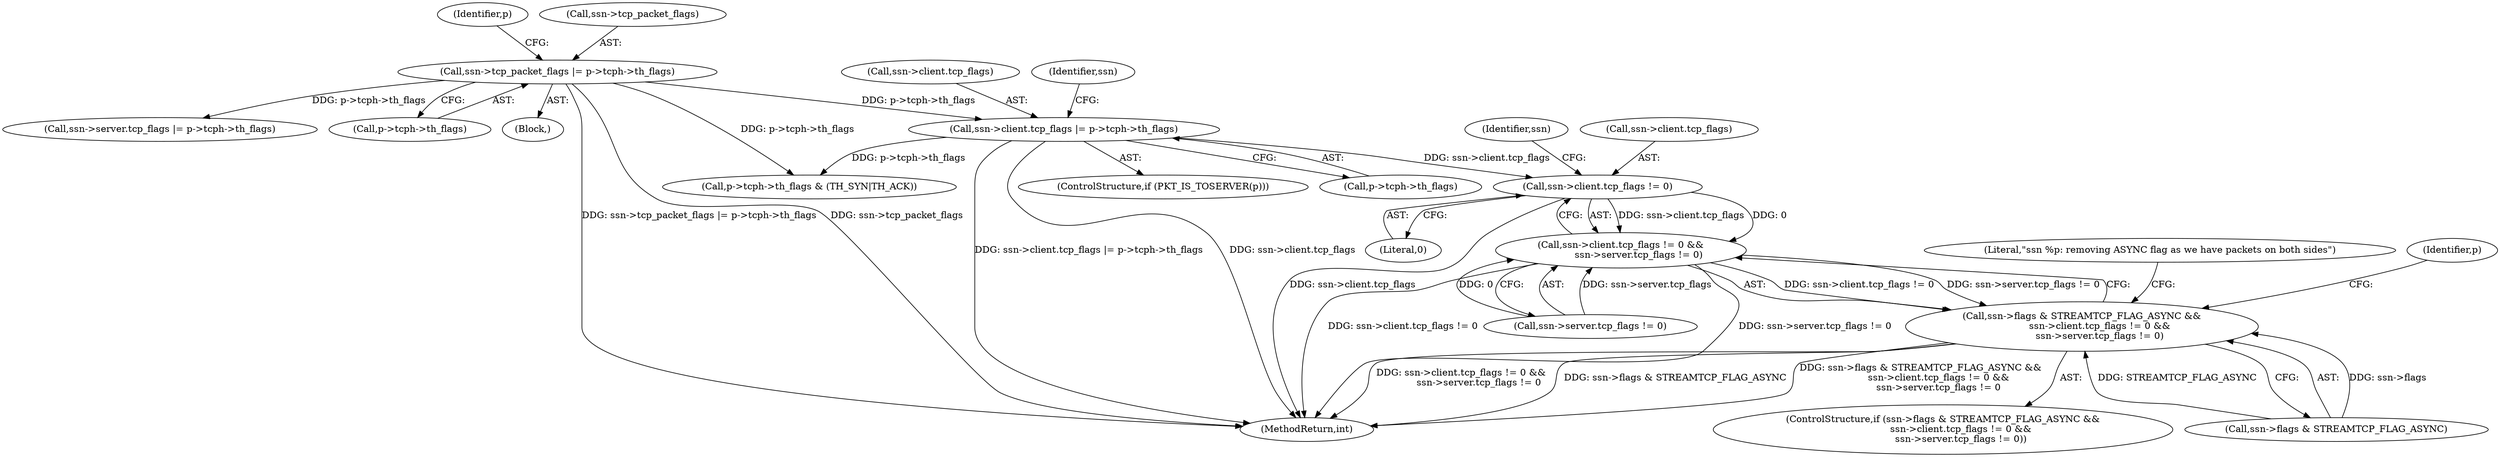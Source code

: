 digraph "0_suricata_843d0b7a10bb45627f94764a6c5d468a24143345@pointer" {
"1000243" [label="(Call,ssn->client.tcp_flags != 0)"];
"1000209" [label="(Call,ssn->client.tcp_flags |= p->tcph->th_flags)"];
"1000197" [label="(Call,ssn->tcp_packet_flags |= p->tcph->th_flags)"];
"1000242" [label="(Call,ssn->client.tcp_flags != 0 &&\n            ssn->server.tcp_flags != 0)"];
"1000236" [label="(Call,ssn->flags & STREAMTCP_FLAG_ASYNC &&\n            ssn->client.tcp_flags != 0 &&\n            ssn->server.tcp_flags != 0)"];
"1000253" [label="(Identifier,ssn)"];
"1000271" [label="(Identifier,p)"];
"1000243" [label="(Call,ssn->client.tcp_flags != 0)"];
"1000268" [label="(Call,p->tcph->th_flags & (TH_SYN|TH_ACK))"];
"1000208" [label="(Identifier,p)"];
"1000235" [label="(ControlStructure,if (ssn->flags & STREAMTCP_FLAG_ASYNC &&\n            ssn->client.tcp_flags != 0 &&\n            ssn->server.tcp_flags != 0))"];
"1000244" [label="(Call,ssn->client.tcp_flags)"];
"1000224" [label="(Call,ssn->server.tcp_flags |= p->tcph->th_flags)"];
"1000201" [label="(Call,p->tcph->th_flags)"];
"1000210" [label="(Call,ssn->client.tcp_flags)"];
"1000249" [label="(Literal,0)"];
"1000206" [label="(ControlStructure,if (PKT_IS_TOSERVER(p)))"];
"1000237" [label="(Call,ssn->flags & STREAMTCP_FLAG_ASYNC)"];
"1000215" [label="(Call,p->tcph->th_flags)"];
"1000242" [label="(Call,ssn->client.tcp_flags != 0 &&\n            ssn->server.tcp_flags != 0)"];
"1000236" [label="(Call,ssn->flags & STREAMTCP_FLAG_ASYNC &&\n            ssn->client.tcp_flags != 0 &&\n            ssn->server.tcp_flags != 0)"];
"1000198" [label="(Call,ssn->tcp_packet_flags)"];
"1000209" [label="(Call,ssn->client.tcp_flags |= p->tcph->th_flags)"];
"1000196" [label="(Block,)"];
"1000259" [label="(Literal,\"ssn %p: removing ASYNC flag as we have packets on both sides\")"];
"1000250" [label="(Call,ssn->server.tcp_flags != 0)"];
"1000239" [label="(Identifier,ssn)"];
"1000197" [label="(Call,ssn->tcp_packet_flags |= p->tcph->th_flags)"];
"1000884" [label="(MethodReturn,int)"];
"1000243" -> "1000242"  [label="AST: "];
"1000243" -> "1000249"  [label="CFG: "];
"1000244" -> "1000243"  [label="AST: "];
"1000249" -> "1000243"  [label="AST: "];
"1000253" -> "1000243"  [label="CFG: "];
"1000242" -> "1000243"  [label="CFG: "];
"1000243" -> "1000884"  [label="DDG: ssn->client.tcp_flags"];
"1000243" -> "1000242"  [label="DDG: ssn->client.tcp_flags"];
"1000243" -> "1000242"  [label="DDG: 0"];
"1000209" -> "1000243"  [label="DDG: ssn->client.tcp_flags"];
"1000209" -> "1000206"  [label="AST: "];
"1000209" -> "1000215"  [label="CFG: "];
"1000210" -> "1000209"  [label="AST: "];
"1000215" -> "1000209"  [label="AST: "];
"1000239" -> "1000209"  [label="CFG: "];
"1000209" -> "1000884"  [label="DDG: ssn->client.tcp_flags |= p->tcph->th_flags"];
"1000209" -> "1000884"  [label="DDG: ssn->client.tcp_flags"];
"1000197" -> "1000209"  [label="DDG: p->tcph->th_flags"];
"1000209" -> "1000268"  [label="DDG: p->tcph->th_flags"];
"1000197" -> "1000196"  [label="AST: "];
"1000197" -> "1000201"  [label="CFG: "];
"1000198" -> "1000197"  [label="AST: "];
"1000201" -> "1000197"  [label="AST: "];
"1000208" -> "1000197"  [label="CFG: "];
"1000197" -> "1000884"  [label="DDG: ssn->tcp_packet_flags |= p->tcph->th_flags"];
"1000197" -> "1000884"  [label="DDG: ssn->tcp_packet_flags"];
"1000197" -> "1000224"  [label="DDG: p->tcph->th_flags"];
"1000197" -> "1000268"  [label="DDG: p->tcph->th_flags"];
"1000242" -> "1000236"  [label="AST: "];
"1000242" -> "1000250"  [label="CFG: "];
"1000250" -> "1000242"  [label="AST: "];
"1000236" -> "1000242"  [label="CFG: "];
"1000242" -> "1000884"  [label="DDG: ssn->server.tcp_flags != 0"];
"1000242" -> "1000884"  [label="DDG: ssn->client.tcp_flags != 0"];
"1000242" -> "1000236"  [label="DDG: ssn->client.tcp_flags != 0"];
"1000242" -> "1000236"  [label="DDG: ssn->server.tcp_flags != 0"];
"1000250" -> "1000242"  [label="DDG: ssn->server.tcp_flags"];
"1000250" -> "1000242"  [label="DDG: 0"];
"1000236" -> "1000235"  [label="AST: "];
"1000236" -> "1000237"  [label="CFG: "];
"1000237" -> "1000236"  [label="AST: "];
"1000259" -> "1000236"  [label="CFG: "];
"1000271" -> "1000236"  [label="CFG: "];
"1000236" -> "1000884"  [label="DDG: ssn->flags & STREAMTCP_FLAG_ASYNC"];
"1000236" -> "1000884"  [label="DDG: ssn->flags & STREAMTCP_FLAG_ASYNC &&\n            ssn->client.tcp_flags != 0 &&\n            ssn->server.tcp_flags != 0"];
"1000236" -> "1000884"  [label="DDG: ssn->client.tcp_flags != 0 &&\n            ssn->server.tcp_flags != 0"];
"1000237" -> "1000236"  [label="DDG: ssn->flags"];
"1000237" -> "1000236"  [label="DDG: STREAMTCP_FLAG_ASYNC"];
}
